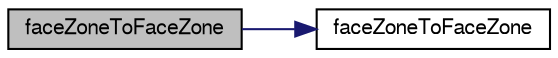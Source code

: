 digraph "faceZoneToFaceZone"
{
  bgcolor="transparent";
  edge [fontname="FreeSans",fontsize="10",labelfontname="FreeSans",labelfontsize="10"];
  node [fontname="FreeSans",fontsize="10",shape=record];
  rankdir="LR";
  Node3 [label="faceZoneToFaceZone",height=0.2,width=0.4,color="black", fillcolor="grey75", style="filled", fontcolor="black"];
  Node3 -> Node4 [color="midnightblue",fontsize="10",style="solid",fontname="FreeSans"];
  Node4 [label="faceZoneToFaceZone",height=0.2,width=0.4,color="black",URL="$a25382.html#ac4320c05fe4b88e9008ae05a51082bc9",tooltip="Construct from components. "];
}
